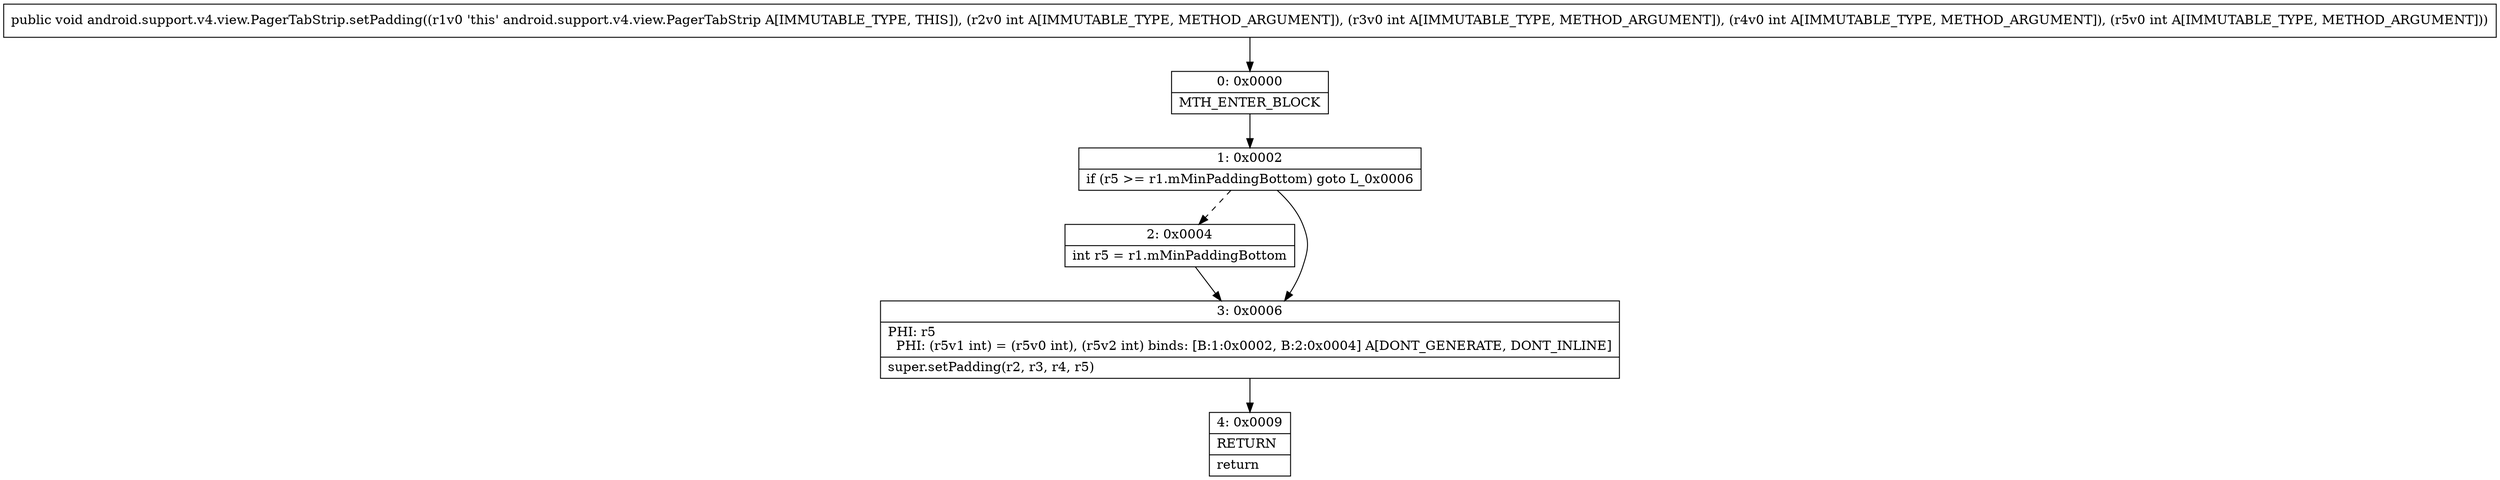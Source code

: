digraph "CFG forandroid.support.v4.view.PagerTabStrip.setPadding(IIII)V" {
Node_0 [shape=record,label="{0\:\ 0x0000|MTH_ENTER_BLOCK\l}"];
Node_1 [shape=record,label="{1\:\ 0x0002|if (r5 \>= r1.mMinPaddingBottom) goto L_0x0006\l}"];
Node_2 [shape=record,label="{2\:\ 0x0004|int r5 = r1.mMinPaddingBottom\l}"];
Node_3 [shape=record,label="{3\:\ 0x0006|PHI: r5 \l  PHI: (r5v1 int) = (r5v0 int), (r5v2 int) binds: [B:1:0x0002, B:2:0x0004] A[DONT_GENERATE, DONT_INLINE]\l|super.setPadding(r2, r3, r4, r5)\l}"];
Node_4 [shape=record,label="{4\:\ 0x0009|RETURN\l|return\l}"];
MethodNode[shape=record,label="{public void android.support.v4.view.PagerTabStrip.setPadding((r1v0 'this' android.support.v4.view.PagerTabStrip A[IMMUTABLE_TYPE, THIS]), (r2v0 int A[IMMUTABLE_TYPE, METHOD_ARGUMENT]), (r3v0 int A[IMMUTABLE_TYPE, METHOD_ARGUMENT]), (r4v0 int A[IMMUTABLE_TYPE, METHOD_ARGUMENT]), (r5v0 int A[IMMUTABLE_TYPE, METHOD_ARGUMENT])) }"];
MethodNode -> Node_0;
Node_0 -> Node_1;
Node_1 -> Node_2[style=dashed];
Node_1 -> Node_3;
Node_2 -> Node_3;
Node_3 -> Node_4;
}

